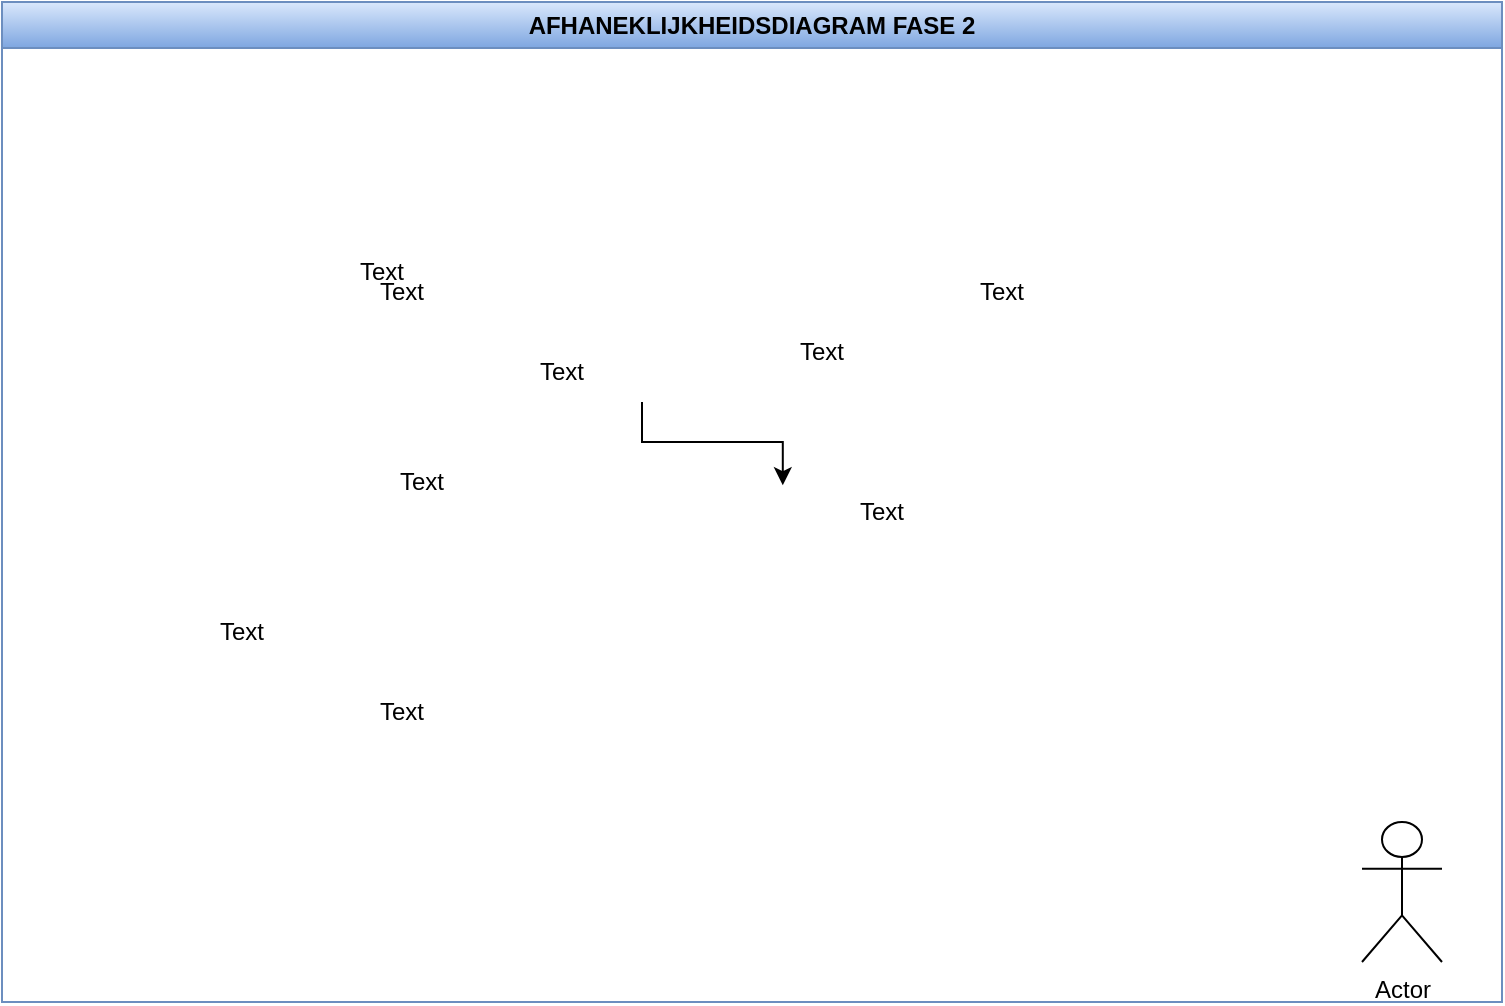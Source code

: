 <mxfile version="22.1.5" type="github" pages="2">
  <diagram name="Pagina-1" id="3VgwT4d1sN5d7LAZcnyk">
    <mxGraphModel dx="1009" dy="623" grid="1" gridSize="10" guides="1" tooltips="1" connect="1" arrows="1" fold="1" page="1" pageScale="1" pageWidth="827" pageHeight="1169" math="0" shadow="0">
      <root>
        <mxCell id="0" />
        <mxCell id="1" parent="0" />
        <mxCell id="8IUrwJQtf-y_JQxDcR_B-1" value="AFHANEKLIJKHEIDSDIAGRAM FASE 2" style="swimlane;whiteSpace=wrap;html=1;fillColor=#dae8fc;strokeColor=#6c8ebf;gradientColor=#7ea6e0;" vertex="1" parent="1">
          <mxGeometry x="40" y="70" width="750" height="500" as="geometry" />
        </mxCell>
        <mxCell id="8IUrwJQtf-y_JQxDcR_B-10" value="Text" style="text;html=1;strokeColor=none;fillColor=none;align=center;verticalAlign=middle;whiteSpace=wrap;rounded=0;" vertex="1" parent="8IUrwJQtf-y_JQxDcR_B-1">
          <mxGeometry x="420" y="130" width="160" height="30" as="geometry" />
        </mxCell>
        <mxCell id="8IUrwJQtf-y_JQxDcR_B-9" value="Text" style="text;html=1;strokeColor=none;fillColor=none;align=center;verticalAlign=middle;whiteSpace=wrap;rounded=0;" vertex="1" parent="8IUrwJQtf-y_JQxDcR_B-1">
          <mxGeometry x="360" y="240" width="160" height="30" as="geometry" />
        </mxCell>
        <mxCell id="8IUrwJQtf-y_JQxDcR_B-8" value="Text" style="text;html=1;strokeColor=none;fillColor=none;align=center;verticalAlign=middle;whiteSpace=wrap;rounded=0;" vertex="1" parent="8IUrwJQtf-y_JQxDcR_B-1">
          <mxGeometry x="120" y="340" width="160" height="30" as="geometry" />
        </mxCell>
        <mxCell id="8IUrwJQtf-y_JQxDcR_B-7" value="Text" style="text;html=1;strokeColor=none;fillColor=none;align=center;verticalAlign=middle;whiteSpace=wrap;rounded=0;" vertex="1" parent="8IUrwJQtf-y_JQxDcR_B-1">
          <mxGeometry x="200" y="170" width="160" height="30" as="geometry" />
        </mxCell>
        <mxCell id="8IUrwJQtf-y_JQxDcR_B-6" value="Text" style="text;html=1;strokeColor=none;fillColor=none;align=center;verticalAlign=middle;whiteSpace=wrap;rounded=0;" vertex="1" parent="8IUrwJQtf-y_JQxDcR_B-1">
          <mxGeometry x="40" y="300" width="160" height="30" as="geometry" />
        </mxCell>
        <mxCell id="8IUrwJQtf-y_JQxDcR_B-5" value="Text" style="text;html=1;strokeColor=none;fillColor=none;align=center;verticalAlign=middle;whiteSpace=wrap;rounded=0;" vertex="1" parent="8IUrwJQtf-y_JQxDcR_B-1">
          <mxGeometry x="330" y="160" width="160" height="30" as="geometry" />
        </mxCell>
        <mxCell id="8IUrwJQtf-y_JQxDcR_B-12" style="edgeStyle=orthogonalEdgeStyle;rounded=0;orthogonalLoop=1;jettySize=auto;html=1;exitX=0.75;exitY=1;exitDx=0;exitDy=0;entryX=0.19;entryY=0.053;entryDx=0;entryDy=0;entryPerimeter=0;" edge="1" parent="8IUrwJQtf-y_JQxDcR_B-1" source="8IUrwJQtf-y_JQxDcR_B-7" target="8IUrwJQtf-y_JQxDcR_B-9">
          <mxGeometry relative="1" as="geometry" />
        </mxCell>
        <mxCell id="8IUrwJQtf-y_JQxDcR_B-16" value="Actor" style="shape=umlActor;verticalLabelPosition=bottom;verticalAlign=top;html=1;outlineConnect=0;" vertex="1" parent="8IUrwJQtf-y_JQxDcR_B-1">
          <mxGeometry x="680" y="410" width="40" height="70" as="geometry" />
        </mxCell>
        <mxCell id="8IUrwJQtf-y_JQxDcR_B-2" value="Text" style="text;html=1;strokeColor=none;fillColor=none;align=center;verticalAlign=middle;whiteSpace=wrap;rounded=0;" vertex="1" parent="1">
          <mxGeometry x="150" y="190" width="160" height="30" as="geometry" />
        </mxCell>
        <mxCell id="8IUrwJQtf-y_JQxDcR_B-3" value="Text" style="text;html=1;strokeColor=none;fillColor=none;align=center;verticalAlign=middle;whiteSpace=wrap;rounded=0;" vertex="1" parent="1">
          <mxGeometry x="160" y="200" width="160" height="30" as="geometry" />
        </mxCell>
        <mxCell id="8IUrwJQtf-y_JQxDcR_B-4" value="Text" style="text;html=1;strokeColor=none;fillColor=none;align=center;verticalAlign=middle;whiteSpace=wrap;rounded=0;" vertex="1" parent="1">
          <mxGeometry x="170" y="270" width="160" height="80" as="geometry" />
        </mxCell>
      </root>
    </mxGraphModel>
  </diagram>
  <diagram id="1qsficzL-adU_HedxZPo" name="Pagina-2">
    <mxGraphModel dx="1009" dy="623" grid="1" gridSize="10" guides="1" tooltips="1" connect="1" arrows="1" fold="1" page="1" pageScale="1" pageWidth="827" pageHeight="1169" math="0" shadow="0">
      <root>
        <mxCell id="0" />
        <mxCell id="1" parent="0" />
      </root>
    </mxGraphModel>
  </diagram>
</mxfile>
